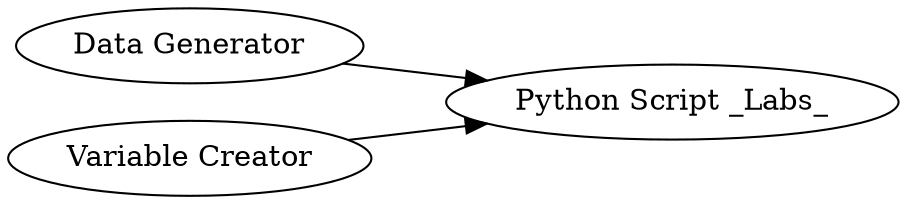 digraph {
	1 [label="Data Generator"]
	2 [label="Variable Creator"]
	3 [label="Python Script _Labs_"]
	1 -> 3
	2 -> 3
	rankdir=LR
}
